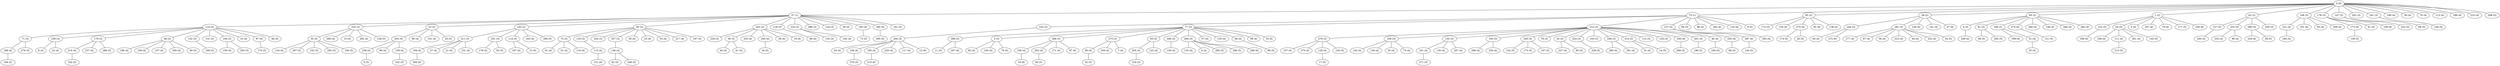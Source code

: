 graph grafoGeografico_300_56_Dijkstra  {
"0 (0)";
"37 (1)";
"75 (1)";
"110 (2)";
"232 (2)";
"93 (2)";
"225 (2)";
"23 (2)";
"193 (2)";
"85 (2)";
"28 (2)";
"65 (2)";
"77 (2)";
"1 (2)";
"42 (2)";
"243 (2)";
"212 (2)";
"278 (3)";
"4 (3)";
"289 (3)";
"72 (3)";
"127 (3)";
"204 (3)";
"71 (3)";
"2 (3)";
"239 (3)";
"137 (3)";
"179 (3)";
"118 (3)";
"148 (3)";
"286 (3)";
"176 (3)";
"236 (3)";
"133 (3)";
"48 (3)";
"203 (3)";
"183 (3)";
"125 (3)";
"245 (3)";
"78 (3)";
"211 (3)";
"273 (3)";
"226 (3)";
"257 (3)";
"244 (3)";
"43 (3)";
"233 (3)";
"122 (3)";
"216 (3)";
"290 (3)";
"259 (3)";
"35 (3)";
"59 (3)";
"147 (3)";
"224 (3)";
"251 (3)";
"246 (3)";
"296 (3)";
"103 (3)";
"81 (3)";
"132 (3)";
"258 (3)";
"114 (3)";
"281 (3)";
"24 (3)";
"264 (3)";
"229 (3)";
"172 (3)";
"131 (3)";
"214 (3)";
"202 (3)";
"112 (3)";
"241 (3)";
"198 (3)";
"194 (3)";
"94 (3)";
"124 (3)";
"36 (3)";
"120 (3)";
"238 (4)";
"280 (4)";
"45 (4)";
"108 (4)";
"157 (4)";
"250 (4)";
"161 (4)";
"253 (4)";
"240 (4)";
"3 (4)";
"195 (4)";
"190 (4)";
"255 (4)";
"287 (4)";
"205 (4)";
"154 (4)";
"200 (4)";
"274 (4)";
"260 (4)";
"98 (4)";
"275 (4)";
"298 (4)";
"189 (4)";
"106 (4)";
"140 (4)";
"57 (4)";
"293 (4)";
"30 (4)";
"16 (4)";
"149 (4)";
"39 (4)";
"8 (4)";
"142 (4)";
"86 (4)";
"61 (4)";
"220 (4)";
"269 (4)";
"80 (4)";
"221 (4)";
"191 (4)";
"15 (4)";
"130 (4)";
"22 (4)";
"70 (4)";
"196 (4)";
"109 (4)";
"219 (4)";
"101 (4)";
"92 (4)";
"201 (4)";
"90 (4)";
"38 (4)";
"185 (4)";
"256 (4)";
"159 (4)";
"237 (4)";
"197 (4)";
"83 (4)";
"107 (4)";
"126 (4)";
"69 (4)";
"279 (4)";
"155 (4)";
"262 (4)";
"55 (4)";
"291 (4)";
"158 (4)";
"173 (4)";
"40 (4)";
"139 (4)";
"29 (4)";
"160 (4)";
"277 (4)";
"91 (4)";
"254 (4)";
"247 (4)";
"97 (4)";
"79 (4)";
"27 (4)";
"129 (4)";
"267 (4)";
"115 (4)";
"171 (4)";
"21 (4)";
"7 (4)";
"209 (4)";
"31 (4)";
"165 (4)";
"146 (4)";
"231 (4)";
"10 (4)";
"119 (4)";
"284 (4)";
"249 (4)";
"180 (4)";
"227 (4)";
"74 (4)";
"63 (4)";
"84 (4)";
"134 (4)";
"113 (4)";
"82 (4)";
"44 (4)";
"141 (4)";
"67 (4)";
"166 (4)";
"235 (4)";
"95 (4)";
"234 (4)";
"135 (4)";
"32 (4)";
"99 (4)";
"188 (4)";
"117 (4)";
"111 (4)";
"163 (4)";
"53 (4)";
"96 (4)";
"168 (4)";
"136 (4)";
"105 (4)";
"41 (4)";
"56 (4)";
"19 (4)";
"47 (4)";
"210 (4)";
"123 (4)";
"282 (4)";
"116 (4)";
"150 (4)";
"199 (4)";
"51 (4)";
"217 (4)";
"6 (4)";
"261 (4)";
"223 (4)";
"283 (4)";
"64 (4)";
"178 (4)";
"252 (4)";
"153 (4)";
"192 (4)";
"25 (5)";
"184 (5)";
"52 (5)";
"174 (5)";
"242 (5)";
"9 (5)";
"218 (5)";
"62 (5)";
"34 (5)";
"102 (5)";
"208 (5)";
"50 (5)";
"285 (5)";
"266 (5)";
"60 (5)";
"177 (5)";
"17 (5)";
"143 (5)";
"175 (5)";
"49 (5)";
"263 (5)";
"167 (5)";
"66 (5)";
"170 (5)";
"164 (5)";
"11 (5)";
"46 (5)";
"89 (5)";
"276 (5)";
"13 (5)";
"295 (5)";
"182 (5)";
"138 (5)";
"228 (5)";
"14 (5)";
"20 (5)";
"58 (5)";
"169 (5)";
"181 (5)";
"145 (5)";
"76 (5)";
"186 (5)";
"268 (5)";
"121 (5)";
"26 (5)";
"294 (5)";
"213 (5)";
"54 (5)";
"5 (5)";
"288 (5)";
"187 (5)";
"271 (5)";
"222 (5)";
"33 (5)";
"297 (5)";
"88 (5)";
"73 (5)";
"144 (5)";
"162 (5)";
"152 (5)";
"248 (5)";
"68 (5)";
"270 (5)";
"292 (5)";
"156 (5)";
"265 (5)";
"128 (5)";
"104 (5)";
"87 (6)";
"215 (6)";
"18 (6)";
"299 (6)";
"207 (6)";
"230 (6)";
"151 (6)";
"206 (6)";
"12 (6)";
"272 (6)";
"100 (6)";
"0 (0)" -- "37 (1)";
"0 (0)" -- "75 (1)";
"37 (1)" -- "110 (2)";
"75 (1)" -- "232 (2)";
"0 (0)" -- "93 (2)";
"37 (1)" -- "225 (2)";
"37 (1)" -- "23 (2)";
"37 (1)" -- "193 (2)";
"37 (1)" -- "85 (2)";
"0 (0)" -- "28 (2)";
"0 (0)" -- "65 (2)";
"75 (1)" -- "77 (2)";
"0 (0)" -- "1 (2)";
"0 (0)" -- "42 (2)";
"37 (1)" -- "243 (2)";
"75 (1)" -- "212 (2)";
"212 (2)" -- "278 (3)";
"65 (2)" -- "4 (3)";
"77 (2)" -- "289 (3)";
"85 (2)" -- "72 (3)";
"42 (2)" -- "127 (3)";
"232 (2)" -- "204 (3)";
"110 (2)" -- "71 (3)";
"77 (2)" -- "2 (3)";
"110 (2)" -- "239 (3)";
"75 (1)" -- "137 (3)";
"110 (2)" -- "179 (3)";
"37 (1)" -- "118 (3)";
"0 (0)" -- "148 (3)";
"77 (2)" -- "286 (3)";
"0 (0)" -- "176 (3)";
"212 (2)" -- "236 (3)";
"212 (2)" -- "133 (3)";
"110 (2)" -- "48 (3)";
"23 (2)" -- "203 (3)";
"212 (2)" -- "183 (3)";
"85 (2)" -- "125 (3)";
"212 (2)" -- "245 (3)";
"212 (2)" -- "78 (3)";
"193 (2)" -- "211 (3)";
"77 (2)" -- "273 (3)";
"85 (2)" -- "226 (3)";
"85 (2)" -- "257 (3)";
"28 (2)" -- "244 (3)";
"212 (2)" -- "43 (3)";
"42 (2)" -- "233 (3)";
"1 (2)" -- "122 (3)";
"37 (1)" -- "216 (3)";
"42 (2)" -- "290 (3)";
"42 (2)" -- "259 (3)";
"225 (2)" -- "35 (3)";
"77 (2)" -- "59 (3)";
"0 (0)" -- "147 (3)";
"212 (2)" -- "224 (3)";
"193 (2)" -- "251 (3)";
"77 (2)" -- "246 (3)";
"37 (1)" -- "296 (3)";
"212 (2)" -- "103 (3)";
"65 (2)" -- "81 (3)";
"110 (2)" -- "132 (3)";
"212 (2)" -- "258 (3)";
"193 (2)" -- "114 (3)";
"28 (2)" -- "281 (3)";
"1 (2)" -- "24 (3)";
"77 (2)" -- "264 (3)";
"243 (2)" -- "229 (3)";
"93 (2)" -- "172 (3)";
"110 (2)" -- "131 (3)";
"212 (2)" -- "214 (3)";
"0 (0)" -- "202 (3)";
"212 (2)" -- "112 (3)";
"0 (0)" -- "241 (3)";
"65 (2)" -- "198 (3)";
"110 (2)" -- "194 (3)";
"75 (1)" -- "94 (3)";
"37 (1)" -- "124 (3)";
"243 (2)" -- "36 (3)";
"212 (2)" -- "120 (3)";
"203 (3)" -- "238 (4)";
"258 (3)" -- "280 (4)";
"204 (3)" -- "45 (4)";
"204 (3)" -- "108 (4)";
"278 (3)" -- "157 (4)";
"212 (2)" -- "250 (4)";
"133 (3)" -- "161 (4)";
"243 (2)" -- "253 (4)";
"243 (2)" -- "240 (4)";
"1 (2)" -- "3 (4)";
"204 (3)" -- "195 (4)";
"0 (0)" -- "190 (4)";
"137 (3)" -- "255 (4)";
"137 (3)" -- "287 (4)";
"59 (3)" -- "205 (4)";
"93 (2)" -- "154 (4)";
"127 (3)" -- "200 (4)";
"65 (2)" -- "274 (4)";
"65 (2)" -- "260 (4)";
"75 (1)" -- "98 (4)";
"93 (2)" -- "275 (4)";
"183 (3)" -- "298 (4)";
"71 (3)" -- "189 (4)";
"286 (3)" -- "106 (4)";
"28 (2)" -- "140 (4)";
"77 (2)" -- "57 (4)";
"137 (3)" -- "293 (4)";
"0 (0)" -- "30 (4)";
"110 (2)" -- "16 (4)";
"65 (2)" -- "149 (4)";
"37 (1)" -- "39 (4)";
"239 (3)" -- "8 (4)";
"236 (3)" -- "142 (4)";
"273 (3)" -- "86 (4)";
"72 (3)" -- "61 (4)";
"204 (3)" -- "220 (4)";
"225 (2)" -- "269 (4)";
"23 (2)" -- "80 (4)";
"148 (3)" -- "221 (4)";
"148 (3)" -- "191 (4)";
"225 (2)" -- "15 (4)";
"133 (3)" -- "130 (4)";
"239 (3)" -- "22 (4)";
"0 (0)" -- "70 (4)";
"48 (3)" -- "196 (4)";
"48 (3)" -- "109 (4)";
"179 (3)" -- "219 (4)";
"23 (2)" -- "101 (4)";
"93 (2)" -- "92 (4)";
"212 (2)" -- "201 (4)";
"203 (3)" -- "90 (4)";
"243 (2)" -- "38 (4)";
"37 (1)" -- "185 (4)";
"273 (3)" -- "256 (4)";
"203 (3)" -- "159 (4)";
"179 (3)" -- "237 (4)";
"114 (3)" -- "197 (4)";
"148 (3)" -- "83 (4)";
"48 (3)" -- "107 (4)";
"236 (3)" -- "126 (4)";
"118 (3)" -- "69 (4)";
"278 (3)" -- "279 (4)";
"77 (2)" -- "155 (4)";
"286 (3)" -- "262 (4)";
"236 (3)" -- "55 (4)";
"258 (3)" -- "291 (4)";
"211 (3)" -- "158 (4)";
"176 (3)" -- "173 (4)";
"212 (2)" -- "40 (4)";
"246 (3)" -- "139 (4)";
"85 (2)" -- "29 (4)";
"48 (3)" -- "160 (4)";
"281 (3)" -- "277 (4)";
"176 (3)" -- "91 (4)";
"183 (3)" -- "254 (4)";
"1 (2)" -- "247 (4)";
"110 (2)" -- "97 (4)";
"1 (2)" -- "79 (4)";
"211 (3)" -- "27 (4)";
"278 (3)" -- "129 (4)";
"133 (3)" -- "267 (4)";
"125 (3)" -- "115 (4)";
"286 (3)" -- "171 (4)";
"211 (3)" -- "21 (4)";
"273 (3)" -- "7 (4)";
"148 (3)" -- "209 (4)";
"72 (3)" -- "31 (4)";
"75 (1)" -- "165 (4)";
"257 (3)" -- "146 (4)";
"211 (3)" -- "231 (4)";
"85 (2)" -- "10 (4)";
"72 (3)" -- "119 (4)";
"65 (2)" -- "284 (4)";
"4 (3)" -- "249 (4)";
"37 (1)" -- "180 (4)";
"43 (3)" -- "227 (4)";
"236 (3)" -- "74 (4)";
"244 (3)" -- "63 (4)";
"77 (2)" -- "84 (4)";
"35 (3)" -- "134 (4)";
"0 (0)" -- "113 (4)";
"2 (3)" -- "82 (4)";
"36 (3)" -- "44 (4)";
"28 (2)" -- "141 (4)";
"281 (3)" -- "67 (4)";
"24 (3)" -- "166 (4)";
"233 (3)" -- "235 (4)";
"43 (3)" -- "95 (4)";
"290 (3)" -- "234 (4)";
"264 (3)" -- "135 (4)";
"214 (3)" -- "32 (4)";
"77 (2)" -- "99 (4)";
"0 (0)" -- "188 (4)";
"204 (3)" -- "117 (4)";
"24 (3)" -- "111 (4)";
"193 (2)" -- "163 (4)";
"85 (2)" -- "53 (4)";
"233 (3)" -- "96 (4)";
"122 (3)" -- "168 (4)";
"93 (2)" -- "136 (4)";
"2 (3)" -- "105 (4)";
"36 (3)" -- "41 (4)";
"281 (3)" -- "56 (4)";
"243 (2)" -- "19 (4)";
"28 (2)" -- "47 (4)";
"0 (0)" -- "210 (4)";
"59 (3)" -- "123 (4)";
"225 (2)" -- "282 (4)";
"75 (1)" -- "116 (4)";
"194 (3)" -- "150 (4)";
"198 (3)" -- "199 (4)";
"198 (3)" -- "51 (4)";
"85 (2)" -- "217 (4)";
"264 (3)" -- "6 (4)";
"24 (3)" -- "261 (4)";
"281 (3)" -- "223 (4)";
"65 (2)" -- "283 (4)";
"281 (3)" -- "64 (4)";
"251 (3)" -- "178 (4)";
"281 (3)" -- "252 (4)";
"216 (3)" -- "153 (4)";
"216 (3)" -- "192 (4)";
"51 (4)" -- "25 (5)";
"189 (4)" -- "184 (5)";
"86 (4)" -- "52 (5)";
"275 (4)" -- "174 (5)";
"159 (4)" -- "242 (5)";
"75 (1)" -- "9 (5)";
"205 (4)" -- "218 (5)";
"146 (4)" -- "62 (5)";
"240 (4)" -- "34 (5)";
"245 (3)" -- "102 (5)";
"0 (0)" -- "208 (5)";
"251 (3)" -- "50 (5)";
"264 (3)" -- "285 (5)";
"264 (3)" -- "266 (5)";
"262 (4)" -- "60 (5)";
"1 (2)" -- "177 (5)";
"129 (4)" -- "17 (5)";
"24 (3)" -- "143 (5)";
"245 (3)" -- "175 (5)";
"48 (3)" -- "49 (5)";
"194 (3)" -- "263 (5)";
"245 (3)" -- "167 (5)";
"81 (3)" -- "66 (5)";
"97 (4)" -- "170 (5)";
"40 (4)" -- "164 (5)";
"289 (3)" -- "11 (5)";
"110 (2)" -- "46 (5)";
"84 (4)" -- "89 (5)";
"71 (3)" -- "276 (5)";
"114 (3)" -- "13 (5)";
"180 (4)" -- "295 (5)";
"221 (4)" -- "182 (5)";
"173 (4)" -- "138 (5)";
"224 (3)" -- "228 (5)";
"214 (3)" -- "14 (5)";
"23 (2)" -- "20 (5)";
"290 (3)" -- "58 (5)";
"132 (3)" -- "169 (5)";
"37 (1)" -- "181 (5)";
"278 (3)" -- "145 (5)";
"2 (3)" -- "76 (5)";
"201 (4)" -- "186 (5)";
"250 (4)" -- "268 (5)";
"274 (4)" -- "121 (5)";
"275 (4)" -- "26 (5)";
"193 (2)" -- "294 (5)";
"111 (4)" -- "213 (5)";
"281 (3)" -- "54 (5)";
"238 (4)" -- "5 (5)";
"179 (3)" -- "288 (5)";
"85 (2)" -- "187 (5)";
"161 (4)" -- "271 (5)";
"147 (3)" -- "222 (5)";
"77 (2)" -- "33 (5)";
"35 (3)" -- "297 (5)";
"147 (3)" -- "88 (5)";
"185 (4)" -- "73 (5)";
"287 (4)" -- "144 (5)";
"219 (4)" -- "162 (5)";
"35 (3)" -- "152 (5)";
"146 (4)" -- "248 (5)";
"255 (4)" -- "68 (5)";
"108 (4)" -- "270 (5)";
"35 (3)" -- "292 (5)";
"241 (3)" -- "156 (5)";
"81 (3)" -- "265 (5)";
"225 (2)" -- "128 (5)";
"35 (3)" -- "104 (5)";
"286 (3)" -- "87 (6)";
"195 (4)" -- "215 (6)";
"106 (4)" -- "18 (6)";
"264 (3)" -- "299 (6)";
"289 (3)" -- "207 (6)";
"1 (2)" -- "230 (6)";
"115 (4)" -- "151 (6)";
"158 (4)" -- "206 (6)";
"204 (3)" -- "12 (6)";
"244 (3)" -- "272 (6)";
"176 (3)" -- "100 (6)";
}